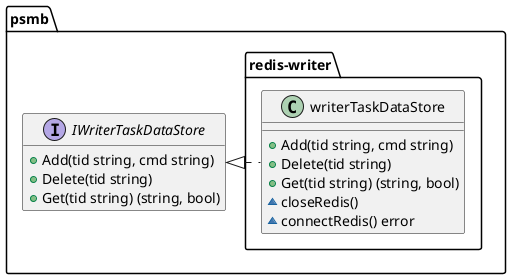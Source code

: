 @startuml

set namespaceSeparator /

class psmb/redis-writer/writerTaskDataStore {
    +Add(tid string, cmd string)
    +Delete(tid string)
    +Get(tid string) (string, bool)
    ~closeRedis()
    ~connectRedis() error
}

interface psmb/IWriterTaskDataStore {
    +Add(tid string, cmd string)
    +Delete(tid string)
    +Get(tid string) (string, bool)
}

"psmb/IWriterTaskDataStore" <|. "psmb/redis-writer/writerTaskDataStore"

hide interface fields

@enduml